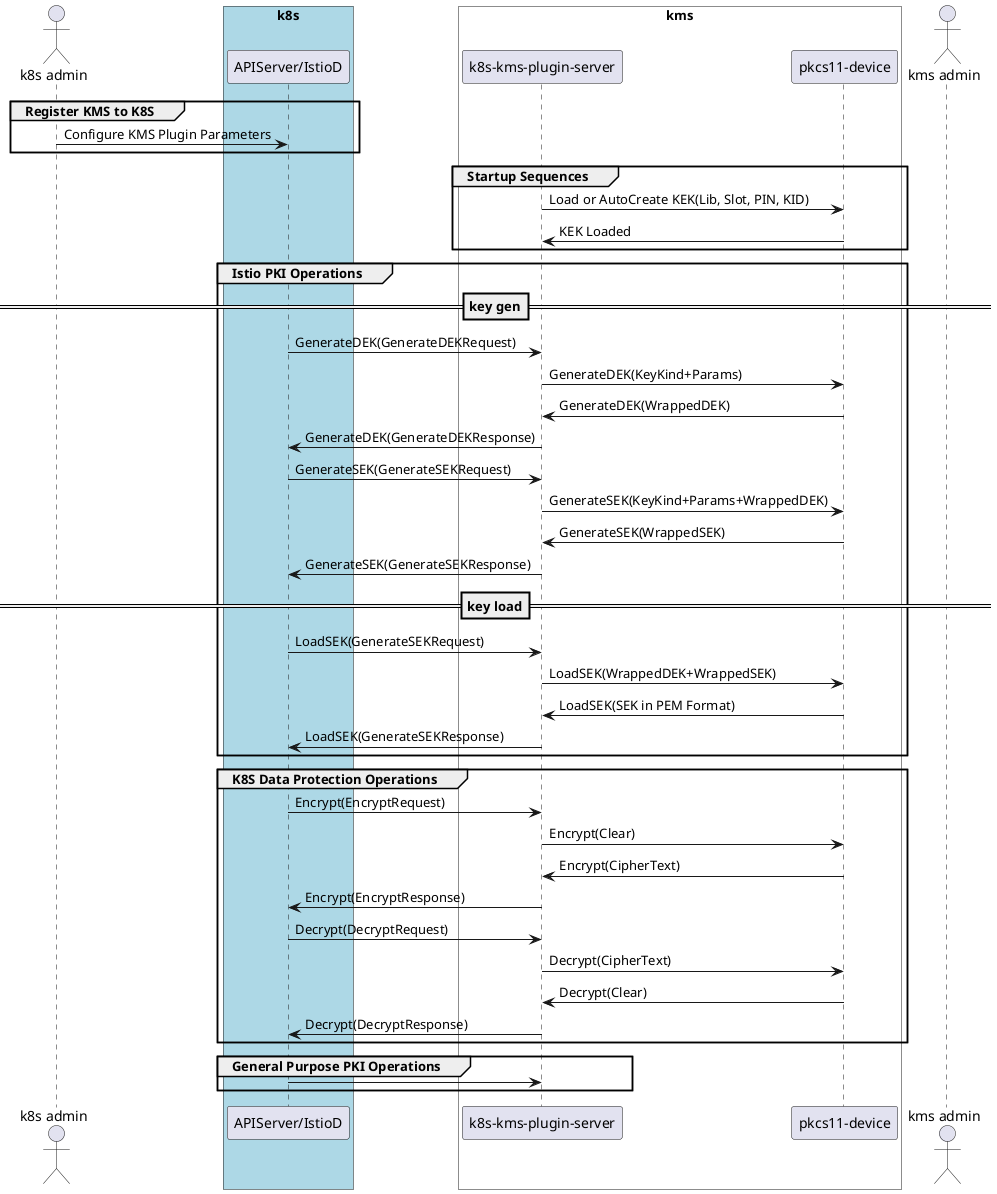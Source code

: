 @startuml
    actor "k8s admin" as k8sa

    box "k8s" #LightBlue
        participant "APIServer/IstioD" as apis
    end box

    box "kms" #fff
        participant "k8s-kms-plugin-server" as server
        participant "pkcs11-device" as p11
    end box

    group Register KMS to K8S
        k8sa -> apis : Configure KMS Plugin Parameters

    end

    group Startup Sequences
        server -> p11 : Load or AutoCreate KEK(Lib, Slot, PIN, KID)
        p11 -> server : KEK Loaded
    end

    group Istio PKI Operations
        ==key gen==
        apis -> server : GenerateDEK(GenerateDEKRequest)
        server -> p11 : GenerateDEK(KeyKind+Params)
        server <- p11 : GenerateDEK(WrappedDEK)
        apis <- server : GenerateDEK(GenerateDEKResponse)
        apis -> server : GenerateSEK(GenerateSEKRequest)
        server -> p11 : GenerateSEK(KeyKind+Params+WrappedDEK)
        server <- p11 : GenerateSEK(WrappedSEK)
        apis <- server : GenerateSEK(GenerateSEKResponse)

        ==key load==
        apis -> server : LoadSEK(GenerateSEKRequest)
        server -> p11 : LoadSEK(WrappedDEK+WrappedSEK)
        server <- p11 : LoadSEK(SEK in PEM Format)
        apis <- server : LoadSEK(GenerateSEKResponse)

    end
    group K8S Data Protection Operations

        apis -> server : Encrypt(EncryptRequest)
        server -> p11 : Encrypt(Clear)
        server <- p11 : Encrypt(CipherText)
        apis <- server : Encrypt(EncryptResponse)

        apis -> server : Decrypt(DecryptRequest)
        server -> p11 : Decrypt(CipherText)
        server <- p11 : Decrypt(Clear)
        apis <- server : Decrypt(DecryptResponse)

    end


    group General Purpose PKI Operations
        apis -> server :
    end
    actor "kms admin" as kmsa

@enduml